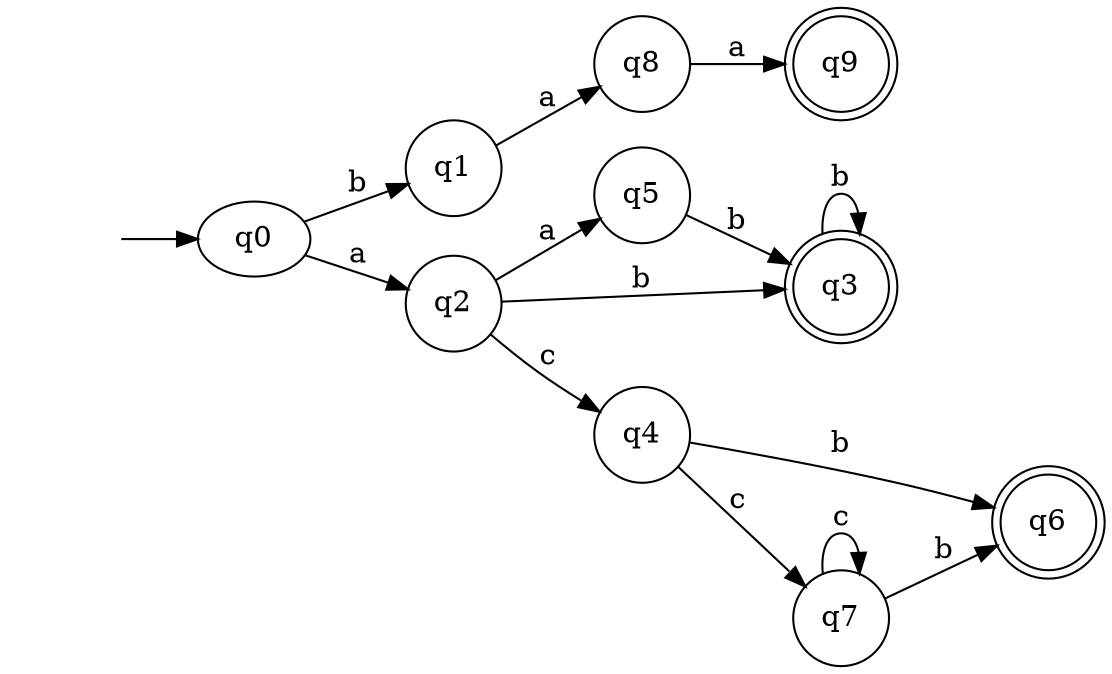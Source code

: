 digraph DFA {
	graph [rankdir=LR]
	"" [label="" shape=plaintext]
	q3 [label=q3 shape=doublecircle]
	q6 [label=q6 shape=doublecircle]
	q9 [label=q9 shape=doublecircle]
	q1 [label=q1 shape=circle]
	q4 [label=q4 shape=circle]
	q2 [label=q2 shape=circle]
	q8 [label=q8 shape=circle]
	q7 [label=q7 shape=circle]
	q5 [label=q5 shape=circle]
	"" -> q0 [label=""]
	q0 -> q1 [label=b]
	q0 -> q2 [label=a]
	q2 -> q3 [label=b]
	q2 -> q4 [label=c]
	q2 -> q5 [label=a]
	q5 -> q3 [label=b]
	q4 -> q6 [label=b]
	q4 -> q7 [label=c]
	q7 -> q6 [label=b]
	q7 -> q7 [label=c]
	q3 -> q3 [label=b]
	q1 -> q8 [label=a]
	q8 -> q9 [label=a]
}
